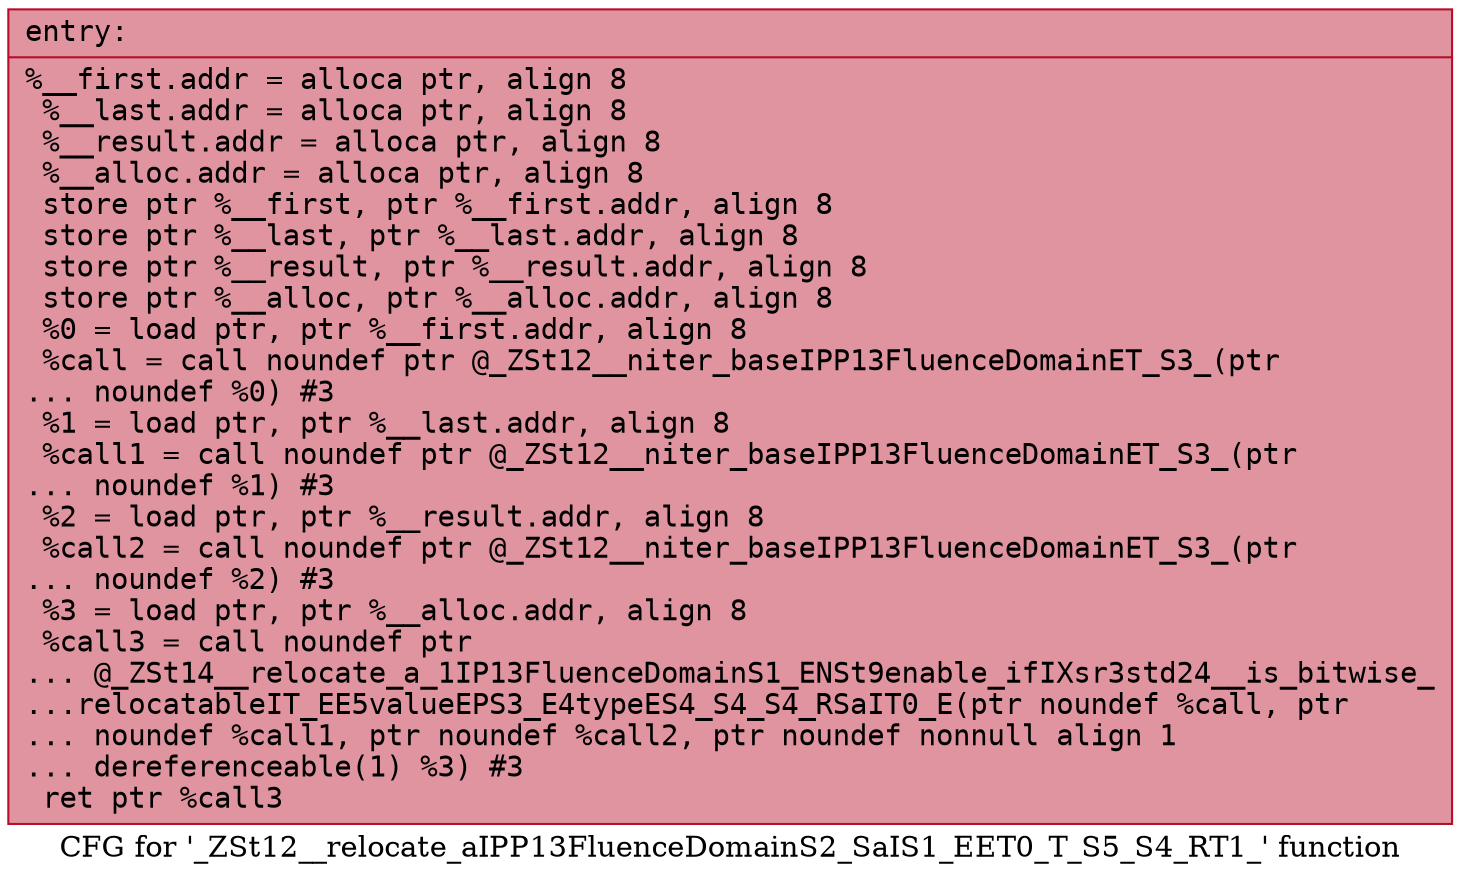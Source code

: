 digraph "CFG for '_ZSt12__relocate_aIPP13FluenceDomainS2_SaIS1_EET0_T_S5_S4_RT1_' function" {
	label="CFG for '_ZSt12__relocate_aIPP13FluenceDomainS2_SaIS1_EET0_T_S5_S4_RT1_' function";

	Node0x556c3c85fde0 [shape=record,color="#b70d28ff", style=filled, fillcolor="#b70d2870" fontname="Courier",label="{entry:\l|  %__first.addr = alloca ptr, align 8\l  %__last.addr = alloca ptr, align 8\l  %__result.addr = alloca ptr, align 8\l  %__alloc.addr = alloca ptr, align 8\l  store ptr %__first, ptr %__first.addr, align 8\l  store ptr %__last, ptr %__last.addr, align 8\l  store ptr %__result, ptr %__result.addr, align 8\l  store ptr %__alloc, ptr %__alloc.addr, align 8\l  %0 = load ptr, ptr %__first.addr, align 8\l  %call = call noundef ptr @_ZSt12__niter_baseIPP13FluenceDomainET_S3_(ptr\l... noundef %0) #3\l  %1 = load ptr, ptr %__last.addr, align 8\l  %call1 = call noundef ptr @_ZSt12__niter_baseIPP13FluenceDomainET_S3_(ptr\l... noundef %1) #3\l  %2 = load ptr, ptr %__result.addr, align 8\l  %call2 = call noundef ptr @_ZSt12__niter_baseIPP13FluenceDomainET_S3_(ptr\l... noundef %2) #3\l  %3 = load ptr, ptr %__alloc.addr, align 8\l  %call3 = call noundef ptr\l... @_ZSt14__relocate_a_1IP13FluenceDomainS1_ENSt9enable_ifIXsr3std24__is_bitwise_\l...relocatableIT_EE5valueEPS3_E4typeES4_S4_S4_RSaIT0_E(ptr noundef %call, ptr\l... noundef %call1, ptr noundef %call2, ptr noundef nonnull align 1\l... dereferenceable(1) %3) #3\l  ret ptr %call3\l}"];
}
